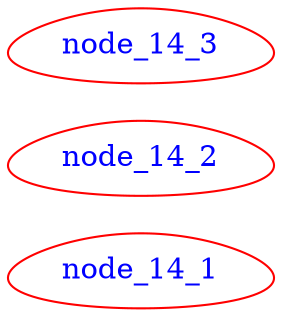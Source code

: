 digraph graph_14
{
	rankdir = RL

	node_14_1
	[
		color      = red
		fontcolor  = blue
		shape      = egg
	]
	node_14_2
	[
		"color"    = red
		fontcolor  = blue
		shape      = egg
	]
	node_14_3
	[
		color      = "red"
		fontcolor  = blue
		shape      = egg
	]
}

